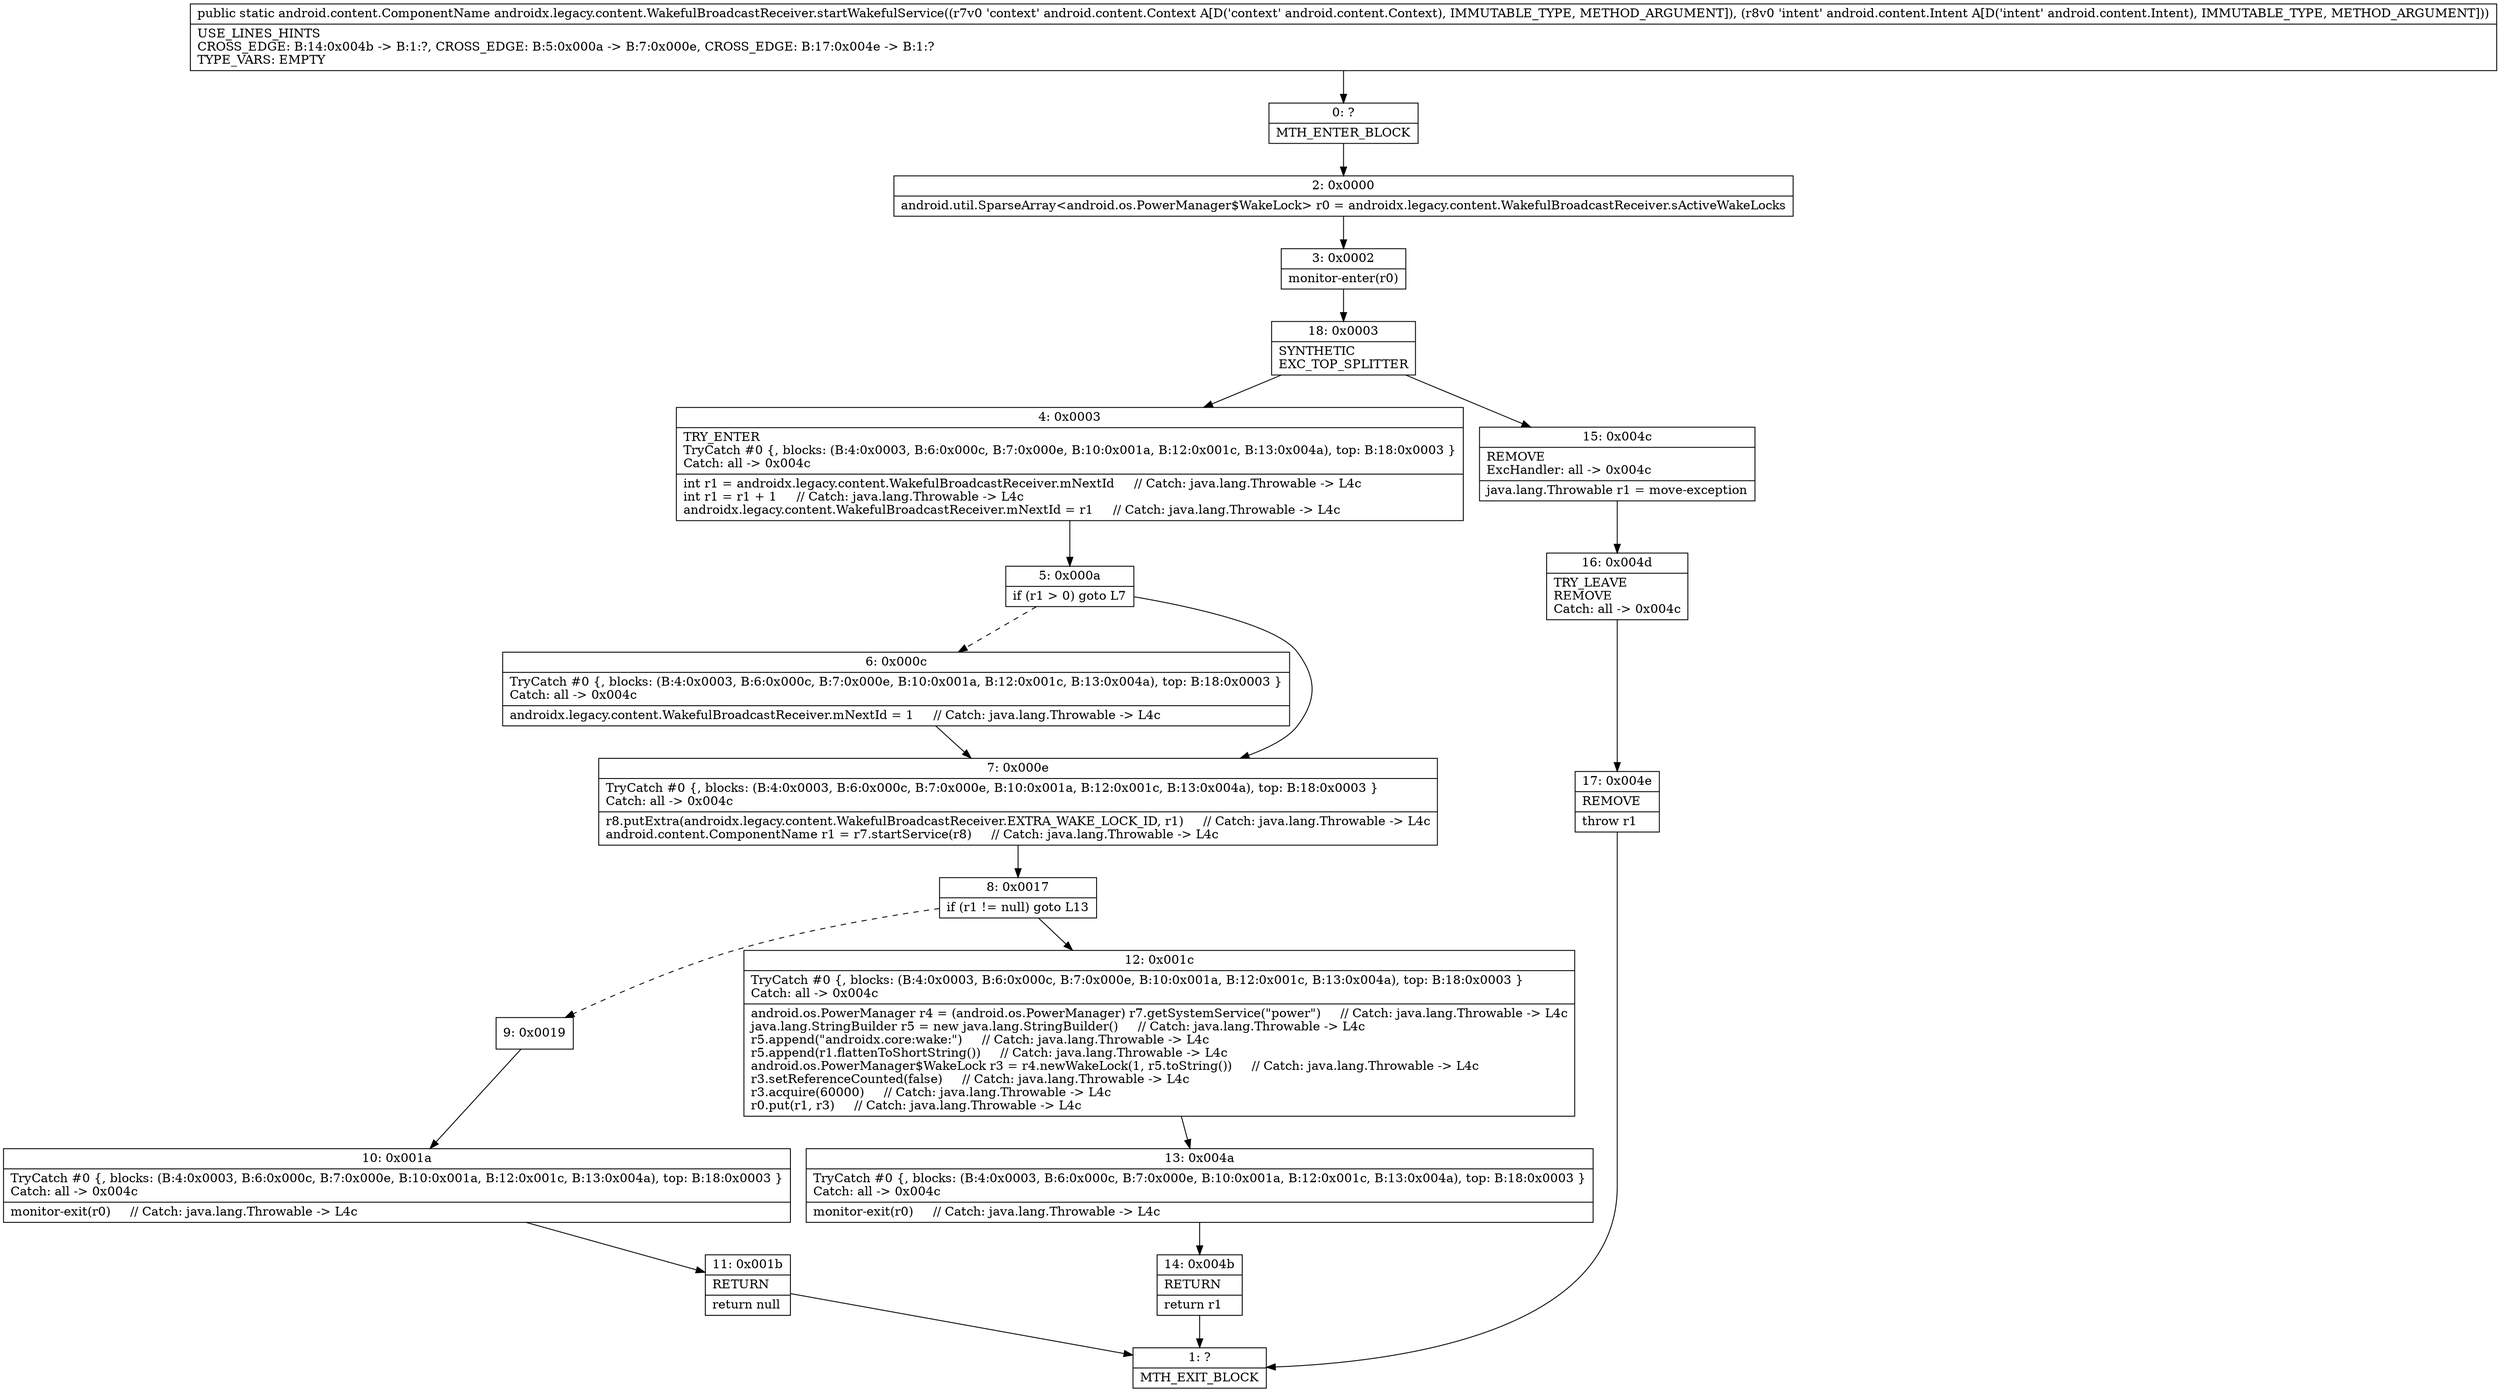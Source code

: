 digraph "CFG forandroidx.legacy.content.WakefulBroadcastReceiver.startWakefulService(Landroid\/content\/Context;Landroid\/content\/Intent;)Landroid\/content\/ComponentName;" {
Node_0 [shape=record,label="{0\:\ ?|MTH_ENTER_BLOCK\l}"];
Node_2 [shape=record,label="{2\:\ 0x0000|android.util.SparseArray\<android.os.PowerManager$WakeLock\> r0 = androidx.legacy.content.WakefulBroadcastReceiver.sActiveWakeLocks\l}"];
Node_3 [shape=record,label="{3\:\ 0x0002|monitor\-enter(r0)\l}"];
Node_18 [shape=record,label="{18\:\ 0x0003|SYNTHETIC\lEXC_TOP_SPLITTER\l}"];
Node_4 [shape=record,label="{4\:\ 0x0003|TRY_ENTER\lTryCatch #0 \{, blocks: (B:4:0x0003, B:6:0x000c, B:7:0x000e, B:10:0x001a, B:12:0x001c, B:13:0x004a), top: B:18:0x0003 \}\lCatch: all \-\> 0x004c\l|int r1 = androidx.legacy.content.WakefulBroadcastReceiver.mNextId     \/\/ Catch: java.lang.Throwable \-\> L4c\lint r1 = r1 + 1     \/\/ Catch: java.lang.Throwable \-\> L4c\landroidx.legacy.content.WakefulBroadcastReceiver.mNextId = r1     \/\/ Catch: java.lang.Throwable \-\> L4c\l}"];
Node_5 [shape=record,label="{5\:\ 0x000a|if (r1 \> 0) goto L7\l}"];
Node_6 [shape=record,label="{6\:\ 0x000c|TryCatch #0 \{, blocks: (B:4:0x0003, B:6:0x000c, B:7:0x000e, B:10:0x001a, B:12:0x001c, B:13:0x004a), top: B:18:0x0003 \}\lCatch: all \-\> 0x004c\l|androidx.legacy.content.WakefulBroadcastReceiver.mNextId = 1     \/\/ Catch: java.lang.Throwable \-\> L4c\l}"];
Node_7 [shape=record,label="{7\:\ 0x000e|TryCatch #0 \{, blocks: (B:4:0x0003, B:6:0x000c, B:7:0x000e, B:10:0x001a, B:12:0x001c, B:13:0x004a), top: B:18:0x0003 \}\lCatch: all \-\> 0x004c\l|r8.putExtra(androidx.legacy.content.WakefulBroadcastReceiver.EXTRA_WAKE_LOCK_ID, r1)     \/\/ Catch: java.lang.Throwable \-\> L4c\landroid.content.ComponentName r1 = r7.startService(r8)     \/\/ Catch: java.lang.Throwable \-\> L4c\l}"];
Node_8 [shape=record,label="{8\:\ 0x0017|if (r1 != null) goto L13\l}"];
Node_9 [shape=record,label="{9\:\ 0x0019}"];
Node_10 [shape=record,label="{10\:\ 0x001a|TryCatch #0 \{, blocks: (B:4:0x0003, B:6:0x000c, B:7:0x000e, B:10:0x001a, B:12:0x001c, B:13:0x004a), top: B:18:0x0003 \}\lCatch: all \-\> 0x004c\l|monitor\-exit(r0)     \/\/ Catch: java.lang.Throwable \-\> L4c\l}"];
Node_11 [shape=record,label="{11\:\ 0x001b|RETURN\l|return null\l}"];
Node_1 [shape=record,label="{1\:\ ?|MTH_EXIT_BLOCK\l}"];
Node_12 [shape=record,label="{12\:\ 0x001c|TryCatch #0 \{, blocks: (B:4:0x0003, B:6:0x000c, B:7:0x000e, B:10:0x001a, B:12:0x001c, B:13:0x004a), top: B:18:0x0003 \}\lCatch: all \-\> 0x004c\l|android.os.PowerManager r4 = (android.os.PowerManager) r7.getSystemService(\"power\")     \/\/ Catch: java.lang.Throwable \-\> L4c\ljava.lang.StringBuilder r5 = new java.lang.StringBuilder()     \/\/ Catch: java.lang.Throwable \-\> L4c\lr5.append(\"androidx.core:wake:\")     \/\/ Catch: java.lang.Throwable \-\> L4c\lr5.append(r1.flattenToShortString())     \/\/ Catch: java.lang.Throwable \-\> L4c\landroid.os.PowerManager$WakeLock r3 = r4.newWakeLock(1, r5.toString())     \/\/ Catch: java.lang.Throwable \-\> L4c\lr3.setReferenceCounted(false)     \/\/ Catch: java.lang.Throwable \-\> L4c\lr3.acquire(60000)     \/\/ Catch: java.lang.Throwable \-\> L4c\lr0.put(r1, r3)     \/\/ Catch: java.lang.Throwable \-\> L4c\l}"];
Node_13 [shape=record,label="{13\:\ 0x004a|TryCatch #0 \{, blocks: (B:4:0x0003, B:6:0x000c, B:7:0x000e, B:10:0x001a, B:12:0x001c, B:13:0x004a), top: B:18:0x0003 \}\lCatch: all \-\> 0x004c\l|monitor\-exit(r0)     \/\/ Catch: java.lang.Throwable \-\> L4c\l}"];
Node_14 [shape=record,label="{14\:\ 0x004b|RETURN\l|return r1\l}"];
Node_15 [shape=record,label="{15\:\ 0x004c|REMOVE\lExcHandler: all \-\> 0x004c\l|java.lang.Throwable r1 = move\-exception\l}"];
Node_16 [shape=record,label="{16\:\ 0x004d|TRY_LEAVE\lREMOVE\lCatch: all \-\> 0x004c\l}"];
Node_17 [shape=record,label="{17\:\ 0x004e|REMOVE\l|throw r1\l}"];
MethodNode[shape=record,label="{public static android.content.ComponentName androidx.legacy.content.WakefulBroadcastReceiver.startWakefulService((r7v0 'context' android.content.Context A[D('context' android.content.Context), IMMUTABLE_TYPE, METHOD_ARGUMENT]), (r8v0 'intent' android.content.Intent A[D('intent' android.content.Intent), IMMUTABLE_TYPE, METHOD_ARGUMENT]))  | USE_LINES_HINTS\lCROSS_EDGE: B:14:0x004b \-\> B:1:?, CROSS_EDGE: B:5:0x000a \-\> B:7:0x000e, CROSS_EDGE: B:17:0x004e \-\> B:1:?\lTYPE_VARS: EMPTY\l}"];
MethodNode -> Node_0;Node_0 -> Node_2;
Node_2 -> Node_3;
Node_3 -> Node_18;
Node_18 -> Node_4;
Node_18 -> Node_15;
Node_4 -> Node_5;
Node_5 -> Node_6[style=dashed];
Node_5 -> Node_7;
Node_6 -> Node_7;
Node_7 -> Node_8;
Node_8 -> Node_9[style=dashed];
Node_8 -> Node_12;
Node_9 -> Node_10;
Node_10 -> Node_11;
Node_11 -> Node_1;
Node_12 -> Node_13;
Node_13 -> Node_14;
Node_14 -> Node_1;
Node_15 -> Node_16;
Node_16 -> Node_17;
Node_17 -> Node_1;
}

